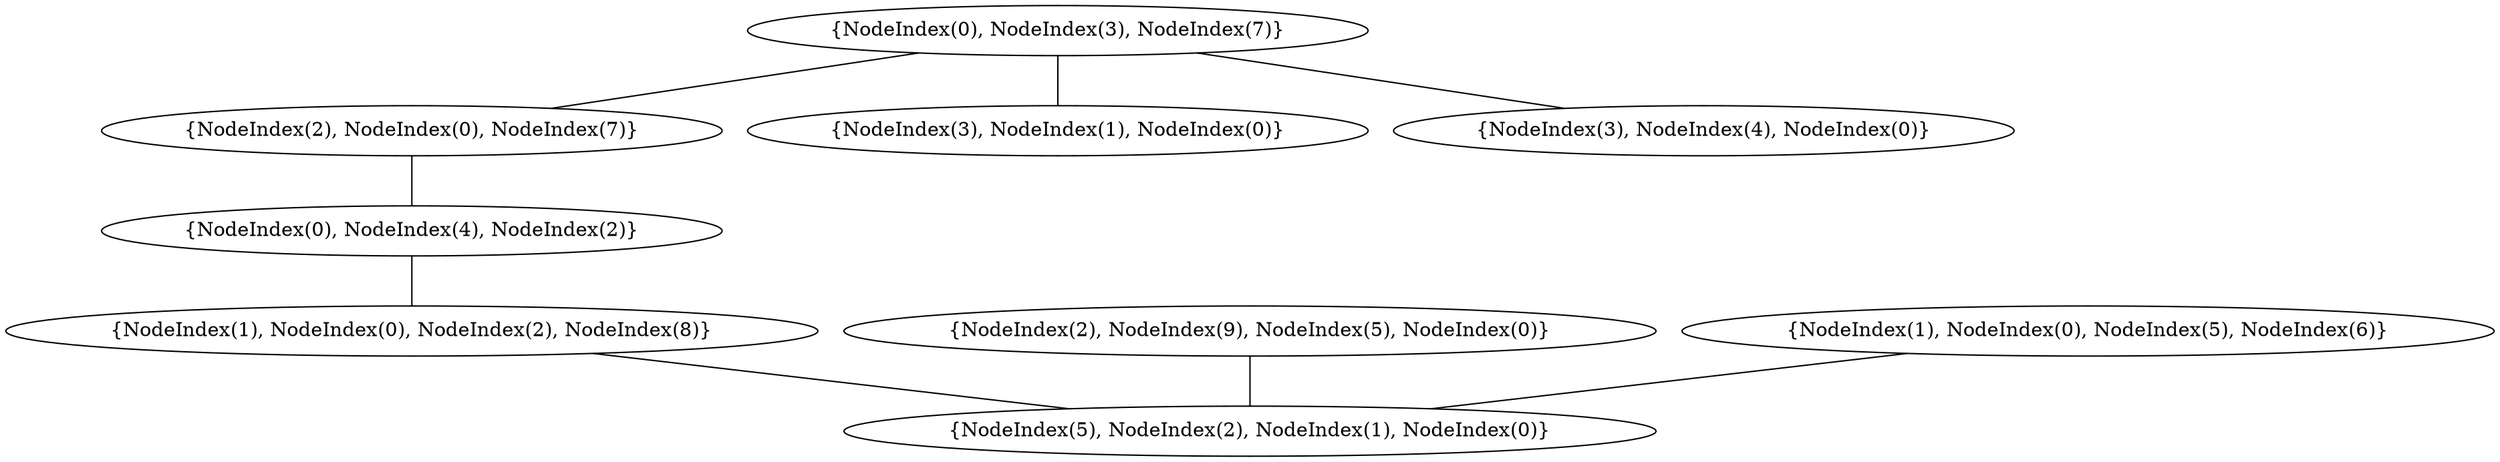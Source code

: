 graph {
    0 [ label = "{NodeIndex(5), NodeIndex(2), NodeIndex(1), NodeIndex(0)}" ]
    1 [ label = "{NodeIndex(1), NodeIndex(0), NodeIndex(2), NodeIndex(8)}" ]
    2 [ label = "{NodeIndex(0), NodeIndex(4), NodeIndex(2)}" ]
    3 [ label = "{NodeIndex(2), NodeIndex(0), NodeIndex(7)}" ]
    4 [ label = "{NodeIndex(2), NodeIndex(9), NodeIndex(5), NodeIndex(0)}" ]
    5 [ label = "{NodeIndex(3), NodeIndex(1), NodeIndex(0)}" ]
    6 [ label = "{NodeIndex(3), NodeIndex(4), NodeIndex(0)}" ]
    7 [ label = "{NodeIndex(0), NodeIndex(3), NodeIndex(7)}" ]
    8 [ label = "{NodeIndex(1), NodeIndex(0), NodeIndex(5), NodeIndex(6)}" ]
    1 -- 0 [ ]
    3 -- 2 [ ]
    4 -- 0 [ ]
    7 -- 6 [ ]
    8 -- 0 [ ]
    7 -- 3 [ ]
    7 -- 5 [ ]
    2 -- 1 [ ]
}
